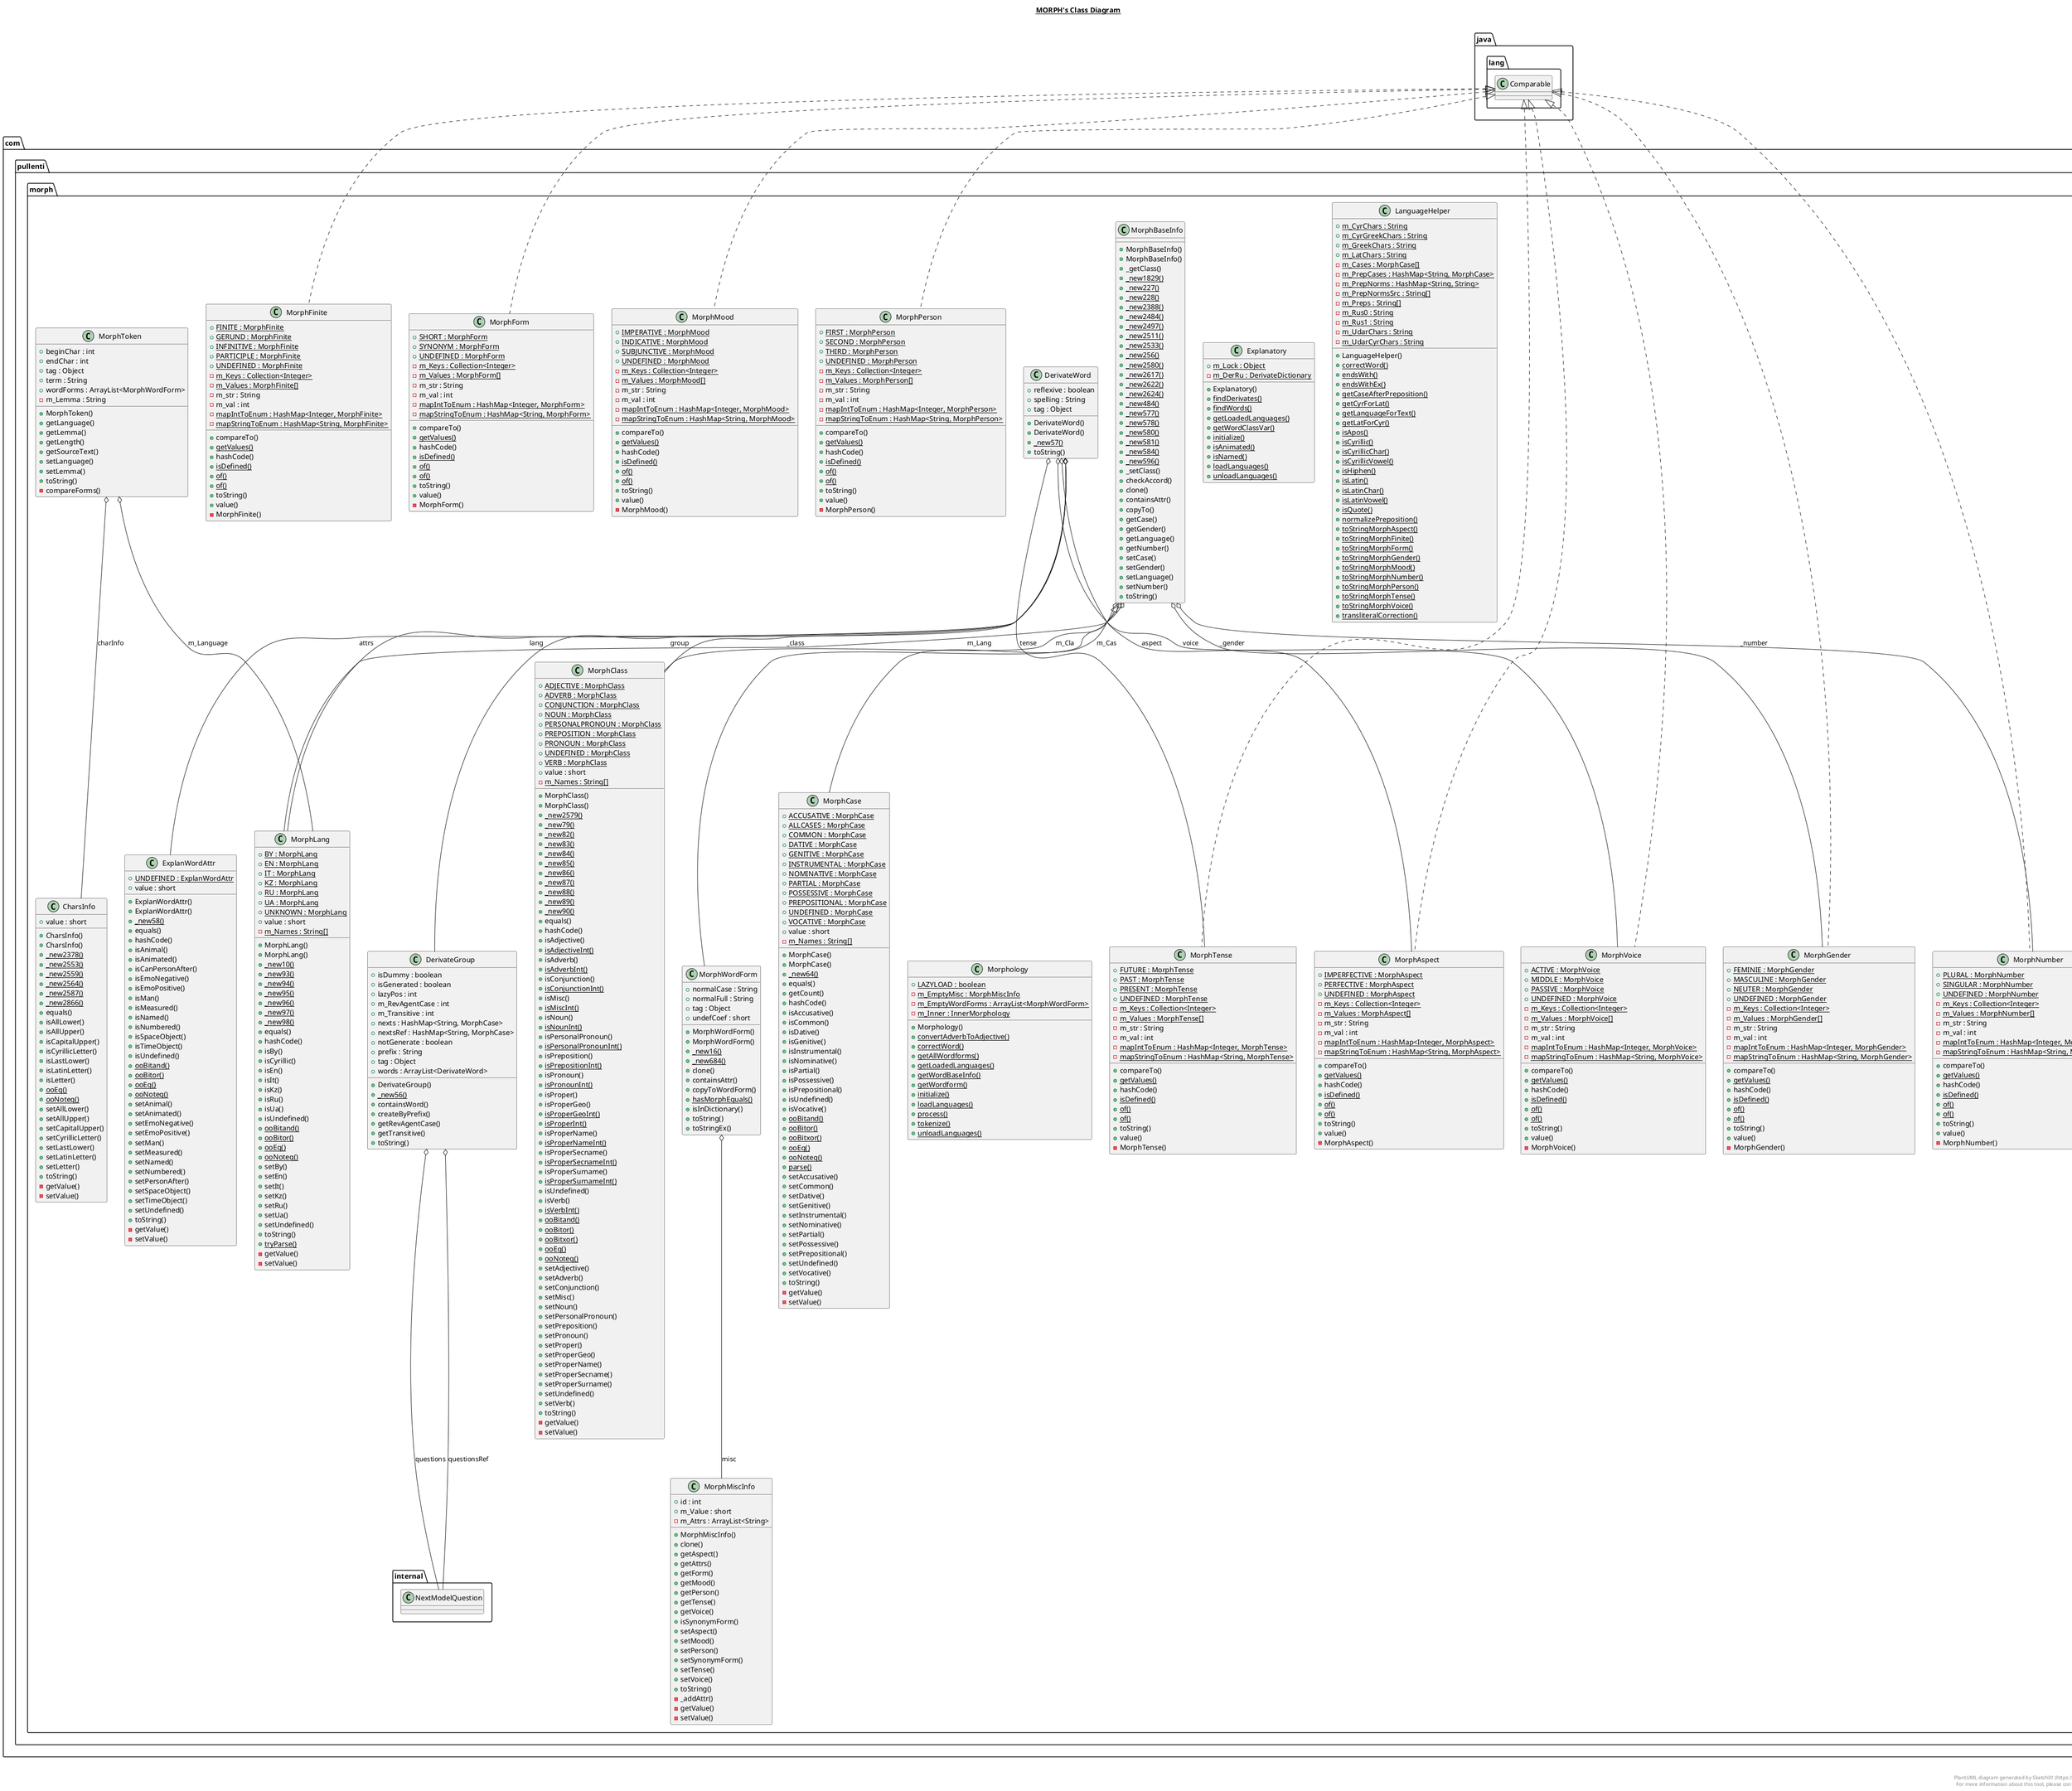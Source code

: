 @startuml

title __MORPH's Class Diagram__\n

  namespace com.pullenti.morph {
    class com.pullenti.morph.CharsInfo {
        + value : short
        + CharsInfo()
        + CharsInfo()
        {static} + _new2378()
        {static} + _new2553()
        {static} + _new2559()
        {static} + _new2564()
        {static} + _new2587()
        {static} + _new2866()
        + equals()
        + isAllLower()
        + isAllUpper()
        + isCapitalUpper()
        + isCyrillicLetter()
        + isLastLower()
        + isLatinLetter()
        + isLetter()
        {static} + ooEq()
        {static} + ooNoteq()
        + setAllLower()
        + setAllUpper()
        + setCapitalUpper()
        + setCyrillicLetter()
        + setLastLower()
        + setLatinLetter()
        + setLetter()
        + toString()
        - getValue()
        - setValue()
    }
  }
  

  namespace com.pullenti.morph {
    class com.pullenti.morph.DerivateGroup {
        + isDummy : boolean
        + isGenerated : boolean
        + lazyPos : int
        + m_RevAgentCase : int
        + m_Transitive : int
        + nexts : HashMap<String, MorphCase>
        + nextsRef : HashMap<String, MorphCase>
        + notGenerate : boolean
        + prefix : String
        + tag : Object
        + words : ArrayList<DerivateWord>
        + DerivateGroup()
        {static} + _new56()
        + containsWord()
        + createByPrefix()
        + getRevAgentCase()
        + getTransitive()
        + toString()
    }
  }
  

  namespace com.pullenti.morph {
    class com.pullenti.morph.DerivateWord {
        + reflexive : boolean
        + spelling : String
        + tag : Object
        + DerivateWord()
        + DerivateWord()
        {static} + _new57()
        + toString()
    }
  }
  

  namespace com.pullenti.morph {
    class com.pullenti.morph.ExplanWordAttr {
        {static} + UNDEFINED : ExplanWordAttr
        + value : short
        + ExplanWordAttr()
        + ExplanWordAttr()
        {static} + _new58()
        + equals()
        + hashCode()
        + isAnimal()
        + isAnimated()
        + isCanPersonAfter()
        + isEmoNegative()
        + isEmoPositive()
        + isMan()
        + isMeasured()
        + isNamed()
        + isNumbered()
        + isSpaceObject()
        + isTimeObject()
        + isUndefined()
        {static} + ooBitand()
        {static} + ooBitor()
        {static} + ooEq()
        {static} + ooNoteq()
        + setAnimal()
        + setAnimated()
        + setEmoNegative()
        + setEmoPositive()
        + setMan()
        + setMeasured()
        + setNamed()
        + setNumbered()
        + setPersonAfter()
        + setSpaceObject()
        + setTimeObject()
        + setUndefined()
        + toString()
        - getValue()
        - setValue()
    }
  }
  

  namespace com.pullenti.morph {
    class com.pullenti.morph.Explanatory {
        {static} + m_Lock : Object
        {static} - m_DerRu : DerivateDictionary
        + Explanatory()
        {static} + findDerivates()
        {static} + findWords()
        {static} + getLoadedLanguages()
        {static} + getWordClassVar()
        {static} + initialize()
        {static} + isAnimated()
        {static} + isNamed()
        {static} + loadLanguages()
        {static} + unloadLanguages()
    }
  }
  

  namespace com.pullenti.morph {
    class com.pullenti.morph.LanguageHelper {
        {static} + m_CyrChars : String
        {static} + m_CyrGreekChars : String
        {static} + m_GreekChars : String
        {static} + m_LatChars : String
        {static} - m_Cases : MorphCase[]
        {static} - m_PrepCases : HashMap<String, MorphCase>
        {static} - m_PrepNorms : HashMap<String, String>
        {static} - m_PrepNormsSrc : String[]
        {static} - m_Preps : String[]
        {static} - m_Rus0 : String
        {static} - m_Rus1 : String
        {static} - m_UdarChars : String
        {static} - m_UdarCyrChars : String
        + LanguageHelper()
        {static} + correctWord()
        {static} + endsWith()
        {static} + endsWithEx()
        {static} + getCaseAfterPreposition()
        {static} + getCyrForLat()
        {static} + getLanguageForText()
        {static} + getLatForCyr()
        {static} + isApos()
        {static} + isCyrillic()
        {static} + isCyrillicChar()
        {static} + isCyrillicVowel()
        {static} + isHiphen()
        {static} + isLatin()
        {static} + isLatinChar()
        {static} + isLatinVowel()
        {static} + isQuote()
        {static} + normalizePreposition()
        {static} + toStringMorphAspect()
        {static} + toStringMorphFinite()
        {static} + toStringMorphForm()
        {static} + toStringMorphGender()
        {static} + toStringMorphMood()
        {static} + toStringMorphNumber()
        {static} + toStringMorphPerson()
        {static} + toStringMorphTense()
        {static} + toStringMorphVoice()
        {static} + transliteralCorrection()
    }
  }
  

  namespace com.pullenti.morph {
    class com.pullenti.morph.MorphAspect {
        {static} + IMPERFECTIVE : MorphAspect
        {static} + PERFECTIVE : MorphAspect
        {static} + UNDEFINED : MorphAspect
        {static} - m_Keys : Collection<Integer>
        {static} - m_Values : MorphAspect[]
        - m_str : String
        - m_val : int
        {static} - mapIntToEnum : HashMap<Integer, MorphAspect>
        {static} - mapStringToEnum : HashMap<String, MorphAspect>
        + compareTo()
        {static} + getValues()
        + hashCode()
        {static} + isDefined()
        {static} + of()
        {static} + of()
        + toString()
        + value()
        - MorphAspect()
    }
  }
  

  namespace com.pullenti.morph {
    class com.pullenti.morph.MorphBaseInfo {
        + MorphBaseInfo()
        + MorphBaseInfo()
        + _getClass()
        {static} + _new1829()
        {static} + _new227()
        {static} + _new228()
        {static} + _new2388()
        {static} + _new2484()
        {static} + _new2497()
        {static} + _new2511()
        {static} + _new2533()
        {static} + _new256()
        {static} + _new2580()
        {static} + _new2617()
        {static} + _new2622()
        {static} + _new2624()
        {static} + _new484()
        {static} + _new577()
        {static} + _new578()
        {static} + _new580()
        {static} + _new581()
        {static} + _new584()
        {static} + _new596()
        + _setClass()
        + checkAccord()
        + clone()
        + containsAttr()
        + copyTo()
        + getCase()
        + getGender()
        + getLanguage()
        + getNumber()
        + setCase()
        + setGender()
        + setLanguage()
        + setNumber()
        + toString()
    }
  }
  

  namespace com.pullenti.morph {
    class com.pullenti.morph.MorphCase {
        {static} + ACCUSATIVE : MorphCase
        {static} + ALLCASES : MorphCase
        {static} + COMMON : MorphCase
        {static} + DATIVE : MorphCase
        {static} + GENITIVE : MorphCase
        {static} + INSTRUMENTAL : MorphCase
        {static} + NOMINATIVE : MorphCase
        {static} + PARTIAL : MorphCase
        {static} + POSSESSIVE : MorphCase
        {static} + PREPOSITIONAL : MorphCase
        {static} + UNDEFINED : MorphCase
        {static} + VOCATIVE : MorphCase
        + value : short
        {static} - m_Names : String[]
        + MorphCase()
        + MorphCase()
        {static} + _new64()
        + equals()
        + getCount()
        + hashCode()
        + isAccusative()
        + isCommon()
        + isDative()
        + isGenitive()
        + isInstrumental()
        + isNominative()
        + isPartial()
        + isPossessive()
        + isPrepositional()
        + isUndefined()
        + isVocative()
        {static} + ooBitand()
        {static} + ooBitor()
        {static} + ooBitxor()
        {static} + ooEq()
        {static} + ooNoteq()
        {static} + parse()
        + setAccusative()
        + setCommon()
        + setDative()
        + setGenitive()
        + setInstrumental()
        + setNominative()
        + setPartial()
        + setPossessive()
        + setPrepositional()
        + setUndefined()
        + setVocative()
        + toString()
        - getValue()
        - setValue()
    }
  }
  

  namespace com.pullenti.morph {
    class com.pullenti.morph.MorphClass {
        {static} + ADJECTIVE : MorphClass
        {static} + ADVERB : MorphClass
        {static} + CONJUNCTION : MorphClass
        {static} + NOUN : MorphClass
        {static} + PERSONALPRONOUN : MorphClass
        {static} + PREPOSITION : MorphClass
        {static} + PRONOUN : MorphClass
        {static} + UNDEFINED : MorphClass
        {static} + VERB : MorphClass
        + value : short
        {static} - m_Names : String[]
        + MorphClass()
        + MorphClass()
        {static} + _new2579()
        {static} + _new79()
        {static} + _new82()
        {static} + _new83()
        {static} + _new84()
        {static} + _new85()
        {static} + _new86()
        {static} + _new87()
        {static} + _new88()
        {static} + _new89()
        {static} + _new90()
        + equals()
        + hashCode()
        + isAdjective()
        {static} + isAdjectiveInt()
        + isAdverb()
        {static} + isAdverbInt()
        + isConjunction()
        {static} + isConjunctionInt()
        + isMisc()
        {static} + isMiscInt()
        + isNoun()
        {static} + isNounInt()
        + isPersonalPronoun()
        {static} + isPersonalPronounInt()
        + isPreposition()
        {static} + isPrepositionInt()
        + isPronoun()
        {static} + isPronounInt()
        + isProper()
        + isProperGeo()
        {static} + isProperGeoInt()
        {static} + isProperInt()
        + isProperName()
        {static} + isProperNameInt()
        + isProperSecname()
        {static} + isProperSecnameInt()
        + isProperSurname()
        {static} + isProperSurnameInt()
        + isUndefined()
        + isVerb()
        {static} + isVerbInt()
        {static} + ooBitand()
        {static} + ooBitor()
        {static} + ooBitxor()
        {static} + ooEq()
        {static} + ooNoteq()
        + setAdjective()
        + setAdverb()
        + setConjunction()
        + setMisc()
        + setNoun()
        + setPersonalPronoun()
        + setPreposition()
        + setPronoun()
        + setProper()
        + setProperGeo()
        + setProperName()
        + setProperSecname()
        + setProperSurname()
        + setUndefined()
        + setVerb()
        + toString()
        - getValue()
        - setValue()
    }
  }
  

  namespace com.pullenti.morph {
    class com.pullenti.morph.MorphFinite {
        {static} + FINITE : MorphFinite
        {static} + GERUND : MorphFinite
        {static} + INFINITIVE : MorphFinite
        {static} + PARTICIPLE : MorphFinite
        {static} + UNDEFINED : MorphFinite
        {static} - m_Keys : Collection<Integer>
        {static} - m_Values : MorphFinite[]
        - m_str : String
        - m_val : int
        {static} - mapIntToEnum : HashMap<Integer, MorphFinite>
        {static} - mapStringToEnum : HashMap<String, MorphFinite>
        + compareTo()
        {static} + getValues()
        + hashCode()
        {static} + isDefined()
        {static} + of()
        {static} + of()
        + toString()
        + value()
        - MorphFinite()
    }
  }
  

  namespace com.pullenti.morph {
    class com.pullenti.morph.MorphForm {
        {static} + SHORT : MorphForm
        {static} + SYNONYM : MorphForm
        {static} + UNDEFINED : MorphForm
        {static} - m_Keys : Collection<Integer>
        {static} - m_Values : MorphForm[]
        - m_str : String
        - m_val : int
        {static} - mapIntToEnum : HashMap<Integer, MorphForm>
        {static} - mapStringToEnum : HashMap<String, MorphForm>
        + compareTo()
        {static} + getValues()
        + hashCode()
        {static} + isDefined()
        {static} + of()
        {static} + of()
        + toString()
        + value()
        - MorphForm()
    }
  }
  

  namespace com.pullenti.morph {
    class com.pullenti.morph.MorphGender {
        {static} + FEMINIE : MorphGender
        {static} + MASCULINE : MorphGender
        {static} + NEUTER : MorphGender
        {static} + UNDEFINED : MorphGender
        {static} - m_Keys : Collection<Integer>
        {static} - m_Values : MorphGender[]
        - m_str : String
        - m_val : int
        {static} - mapIntToEnum : HashMap<Integer, MorphGender>
        {static} - mapStringToEnum : HashMap<String, MorphGender>
        + compareTo()
        {static} + getValues()
        + hashCode()
        {static} + isDefined()
        {static} + of()
        {static} + of()
        + toString()
        + value()
        - MorphGender()
    }
  }
  

  namespace com.pullenti.morph {
    class com.pullenti.morph.MorphLang {
        {static} + BY : MorphLang
        {static} + EN : MorphLang
        {static} + IT : MorphLang
        {static} + KZ : MorphLang
        {static} + RU : MorphLang
        {static} + UA : MorphLang
        {static} + UNKNOWN : MorphLang
        + value : short
        {static} - m_Names : String[]
        + MorphLang()
        + MorphLang()
        {static} + _new10()
        {static} + _new93()
        {static} + _new94()
        {static} + _new95()
        {static} + _new96()
        {static} + _new97()
        {static} + _new98()
        + equals()
        + hashCode()
        + isBy()
        + isCyrillic()
        + isEn()
        + isIt()
        + isKz()
        + isRu()
        + isUa()
        + isUndefined()
        {static} + ooBitand()
        {static} + ooBitor()
        {static} + ooEq()
        {static} + ooNoteq()
        + setBy()
        + setEn()
        + setIt()
        + setKz()
        + setRu()
        + setUa()
        + setUndefined()
        + toString()
        {static} + tryParse()
        - getValue()
        - setValue()
    }
  }
  

  namespace com.pullenti.morph {
    class com.pullenti.morph.MorphMiscInfo {
        + id : int
        + m_Value : short
        - m_Attrs : ArrayList<String>
        + MorphMiscInfo()
        + clone()
        + getAspect()
        + getAttrs()
        + getForm()
        + getMood()
        + getPerson()
        + getTense()
        + getVoice()
        + isSynonymForm()
        + setAspect()
        + setMood()
        + setPerson()
        + setSynonymForm()
        + setTense()
        + setVoice()
        + toString()
        - _addAttr()
        - getValue()
        - setValue()
    }
  }
  

  namespace com.pullenti.morph {
    class com.pullenti.morph.MorphMood {
        {static} + IMPERATIVE : MorphMood
        {static} + INDICATIVE : MorphMood
        {static} + SUBJUNCTIVE : MorphMood
        {static} + UNDEFINED : MorphMood
        {static} - m_Keys : Collection<Integer>
        {static} - m_Values : MorphMood[]
        - m_str : String
        - m_val : int
        {static} - mapIntToEnum : HashMap<Integer, MorphMood>
        {static} - mapStringToEnum : HashMap<String, MorphMood>
        + compareTo()
        {static} + getValues()
        + hashCode()
        {static} + isDefined()
        {static} + of()
        {static} + of()
        + toString()
        + value()
        - MorphMood()
    }
  }
  

  namespace com.pullenti.morph {
    class com.pullenti.morph.MorphNumber {
        {static} + PLURAL : MorphNumber
        {static} + SINGULAR : MorphNumber
        {static} + UNDEFINED : MorphNumber
        {static} - m_Keys : Collection<Integer>
        {static} - m_Values : MorphNumber[]
        - m_str : String
        - m_val : int
        {static} - mapIntToEnum : HashMap<Integer, MorphNumber>
        {static} - mapStringToEnum : HashMap<String, MorphNumber>
        + compareTo()
        {static} + getValues()
        + hashCode()
        {static} + isDefined()
        {static} + of()
        {static} + of()
        + toString()
        + value()
        - MorphNumber()
    }
  }
  

  namespace com.pullenti.morph {
    class com.pullenti.morph.MorphPerson {
        {static} + FIRST : MorphPerson
        {static} + SECOND : MorphPerson
        {static} + THIRD : MorphPerson
        {static} + UNDEFINED : MorphPerson
        {static} - m_Keys : Collection<Integer>
        {static} - m_Values : MorphPerson[]
        - m_str : String
        - m_val : int
        {static} - mapIntToEnum : HashMap<Integer, MorphPerson>
        {static} - mapStringToEnum : HashMap<String, MorphPerson>
        + compareTo()
        {static} + getValues()
        + hashCode()
        {static} + isDefined()
        {static} + of()
        {static} + of()
        + toString()
        + value()
        - MorphPerson()
    }
  }
  

  namespace com.pullenti.morph {
    class com.pullenti.morph.MorphTense {
        {static} + FUTURE : MorphTense
        {static} + PAST : MorphTense
        {static} + PRESENT : MorphTense
        {static} + UNDEFINED : MorphTense
        {static} - m_Keys : Collection<Integer>
        {static} - m_Values : MorphTense[]
        - m_str : String
        - m_val : int
        {static} - mapIntToEnum : HashMap<Integer, MorphTense>
        {static} - mapStringToEnum : HashMap<String, MorphTense>
        + compareTo()
        {static} + getValues()
        + hashCode()
        {static} + isDefined()
        {static} + of()
        {static} + of()
        + toString()
        + value()
        - MorphTense()
    }
  }
  

  namespace com.pullenti.morph {
    class com.pullenti.morph.MorphToken {
        + beginChar : int
        + endChar : int
        + tag : Object
        + term : String
        + wordForms : ArrayList<MorphWordForm>
        - m_Lemma : String
        + MorphToken()
        + getLanguage()
        + getLemma()
        + getLength()
        + getSourceText()
        + setLanguage()
        + setLemma()
        + toString()
        - compareForms()
    }
  }
  

  namespace com.pullenti.morph {
    class com.pullenti.morph.MorphVoice {
        {static} + ACTIVE : MorphVoice
        {static} + MIDDLE : MorphVoice
        {static} + PASSIVE : MorphVoice
        {static} + UNDEFINED : MorphVoice
        {static} - m_Keys : Collection<Integer>
        {static} - m_Values : MorphVoice[]
        - m_str : String
        - m_val : int
        {static} - mapIntToEnum : HashMap<Integer, MorphVoice>
        {static} - mapStringToEnum : HashMap<String, MorphVoice>
        + compareTo()
        {static} + getValues()
        + hashCode()
        {static} + isDefined()
        {static} + of()
        {static} + of()
        + toString()
        + value()
        - MorphVoice()
    }
  }
  

  namespace com.pullenti.morph {
    class com.pullenti.morph.MorphWordForm {
        + normalCase : String
        + normalFull : String
        + tag : Object
        + undefCoef : short
        + MorphWordForm()
        + MorphWordForm()
        {static} + _new16()
        {static} + _new684()
        + clone()
        + containsAttr()
        + copyToWordForm()
        {static} + hasMorphEquals()
        + isInDictionary()
        + toString()
        + toStringEx()
    }
  }
  

  namespace com.pullenti.morph {
    class com.pullenti.morph.Morphology {
        {static} + LAZYLOAD : boolean
        {static} - m_EmptyMisc : MorphMiscInfo
        {static} - m_EmptyWordForms : ArrayList<MorphWordForm>
        {static} - m_Inner : InnerMorphology
        + Morphology()
        {static} + convertAdverbToAdjective()
        {static} + correctWord()
        {static} + getAllWordforms()
        {static} + getLoadedLanguages()
        {static} + getWordBaseInfo()
        {static} + getWordform()
        {static} + initialize()
        {static} + loadLanguages()
        {static} + process()
        {static} + tokenize()
        {static} + unloadLanguages()
    }
  }
  

  com.pullenti.morph.DerivateGroup o-- com.pullenti.morph.internal.NextModelQuestion : questions
  com.pullenti.morph.DerivateGroup o-- com.pullenti.morph.internal.NextModelQuestion : questionsRef
  com.pullenti.morph.DerivateWord o-- com.pullenti.morph.MorphClass : _class
  com.pullenti.morph.DerivateWord o-- com.pullenti.morph.MorphAspect : aspect
  com.pullenti.morph.DerivateWord o-- com.pullenti.morph.ExplanWordAttr : attrs
  com.pullenti.morph.DerivateWord o-- com.pullenti.morph.DerivateGroup : group
  com.pullenti.morph.DerivateWord o-- com.pullenti.morph.MorphLang : lang
  com.pullenti.morph.DerivateWord o-- com.pullenti.morph.MorphTense : tense
  com.pullenti.morph.DerivateWord o-- com.pullenti.morph.MorphVoice : voice
  com.pullenti.morph.MorphAspect .up.|> java.lang.Comparable
  com.pullenti.morph.MorphBaseInfo o-- com.pullenti.morph.MorphGender : _gender
  com.pullenti.morph.MorphBaseInfo o-- com.pullenti.morph.MorphNumber : _number
  com.pullenti.morph.MorphBaseInfo o-- com.pullenti.morph.MorphCase : m_Cas
  com.pullenti.morph.MorphBaseInfo o-- com.pullenti.morph.MorphClass : m_Cla
  com.pullenti.morph.MorphBaseInfo o-- com.pullenti.morph.MorphLang : m_Lang
  com.pullenti.morph.MorphFinite .up.|> java.lang.Comparable
  com.pullenti.morph.MorphForm .up.|> java.lang.Comparable
  com.pullenti.morph.MorphGender .up.|> java.lang.Comparable
  com.pullenti.morph.MorphMood .up.|> java.lang.Comparable
  com.pullenti.morph.MorphNumber .up.|> java.lang.Comparable
  com.pullenti.morph.MorphPerson .up.|> java.lang.Comparable
  com.pullenti.morph.MorphTense .up.|> java.lang.Comparable
  com.pullenti.morph.MorphToken o-- com.pullenti.morph.CharsInfo : charInfo
  com.pullenti.morph.MorphToken o-- com.pullenti.morph.MorphLang : m_Language
  com.pullenti.morph.MorphVoice .up.|> java.lang.Comparable
  com.pullenti.morph.MorphWordForm -up-|> com.pullenti.morph.MorphBaseInfo
  com.pullenti.morph.MorphWordForm o-- com.pullenti.morph.MorphMiscInfo : misc


right footer


PlantUML diagram generated by SketchIt! (https://bitbucket.org/pmesmeur/sketch.it)
For more information about this tool, please contact philippe.mesmeur@gmail.com
endfooter

@enduml
